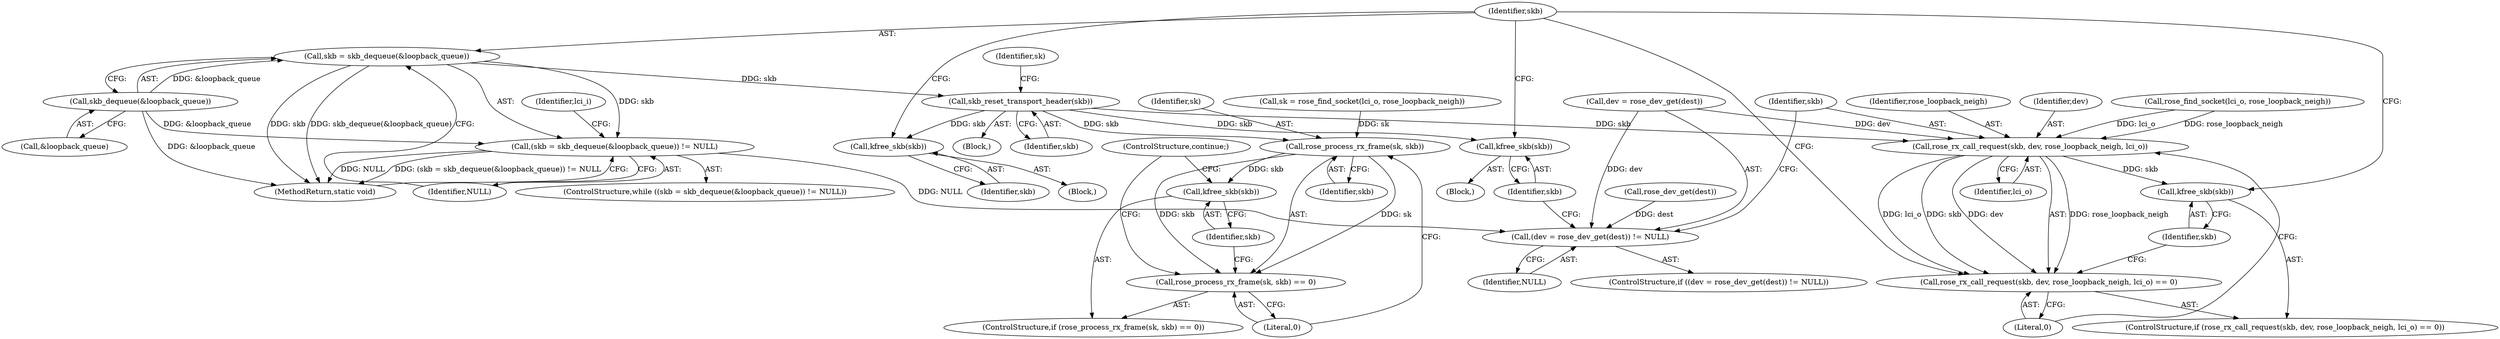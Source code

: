 digraph "0_linux_e0bccd315db0c2f919e7fcf9cb60db21d9986f52_0@pointer" {
"1000112" [label="(Call,skb = skb_dequeue(&loopback_queue))"];
"1000114" [label="(Call,skb_dequeue(&loopback_queue))"];
"1000111" [label="(Call,(skb = skb_dequeue(&loopback_queue)) != NULL)"];
"1000188" [label="(Call,(dev = rose_dev_get(dest)) != NULL)"];
"1000163" [label="(Call,skb_reset_transport_header(skb))"];
"1000175" [label="(Call,rose_process_rx_frame(sk, skb))"];
"1000174" [label="(Call,rose_process_rx_frame(sk, skb) == 0)"];
"1000179" [label="(Call,kfree_skb(skb))"];
"1000197" [label="(Call,rose_rx_call_request(skb, dev, rose_loopback_neigh, lci_o))"];
"1000196" [label="(Call,rose_rx_call_request(skb, dev, rose_loopback_neigh, lci_o) == 0)"];
"1000203" [label="(Call,kfree_skb(skb))"];
"1000207" [label="(Call,kfree_skb(skb))"];
"1000211" [label="(Call,kfree_skb(skb))"];
"1000120" [label="(Identifier,lci_i)"];
"1000204" [label="(Identifier,skb)"];
"1000176" [label="(Identifier,sk)"];
"1000211" [label="(Call,kfree_skb(skb))"];
"1000201" [label="(Identifier,lci_o)"];
"1000193" [label="(Identifier,NULL)"];
"1000202" [label="(Literal,0)"];
"1000167" [label="(Call,rose_find_socket(lci_o, rose_loopback_neigh))"];
"1000198" [label="(Identifier,skb)"];
"1000213" [label="(MethodReturn,static void)"];
"1000208" [label="(Identifier,skb)"];
"1000165" [label="(Call,sk = rose_find_socket(lci_o, rose_loopback_neigh))"];
"1000164" [label="(Identifier,skb)"];
"1000197" [label="(Call,rose_rx_call_request(skb, dev, rose_loopback_neigh, lci_o))"];
"1000180" [label="(Identifier,skb)"];
"1000189" [label="(Call,dev = rose_dev_get(dest))"];
"1000118" [label="(Block,)"];
"1000175" [label="(Call,rose_process_rx_frame(sk, skb))"];
"1000177" [label="(Identifier,skb)"];
"1000178" [label="(Literal,0)"];
"1000195" [label="(ControlStructure,if (rose_rx_call_request(skb, dev, rose_loopback_neigh, lci_o) == 0))"];
"1000112" [label="(Call,skb = skb_dequeue(&loopback_queue))"];
"1000210" [label="(Block,)"];
"1000212" [label="(Identifier,skb)"];
"1000114" [label="(Call,skb_dequeue(&loopback_queue))"];
"1000163" [label="(Call,skb_reset_transport_header(skb))"];
"1000115" [label="(Call,&loopback_queue)"];
"1000191" [label="(Call,rose_dev_get(dest))"];
"1000166" [label="(Identifier,sk)"];
"1000188" [label="(Call,(dev = rose_dev_get(dest)) != NULL)"];
"1000187" [label="(ControlStructure,if ((dev = rose_dev_get(dest)) != NULL))"];
"1000200" [label="(Identifier,rose_loopback_neigh)"];
"1000173" [label="(ControlStructure,if (rose_process_rx_frame(sk, skb) == 0))"];
"1000179" [label="(Call,kfree_skb(skb))"];
"1000199" [label="(Identifier,dev)"];
"1000111" [label="(Call,(skb = skb_dequeue(&loopback_queue)) != NULL)"];
"1000113" [label="(Identifier,skb)"];
"1000206" [label="(Block,)"];
"1000203" [label="(Call,kfree_skb(skb))"];
"1000117" [label="(Identifier,NULL)"];
"1000196" [label="(Call,rose_rx_call_request(skb, dev, rose_loopback_neigh, lci_o) == 0)"];
"1000181" [label="(ControlStructure,continue;)"];
"1000207" [label="(Call,kfree_skb(skb))"];
"1000174" [label="(Call,rose_process_rx_frame(sk, skb) == 0)"];
"1000110" [label="(ControlStructure,while ((skb = skb_dequeue(&loopback_queue)) != NULL))"];
"1000112" -> "1000111"  [label="AST: "];
"1000112" -> "1000114"  [label="CFG: "];
"1000113" -> "1000112"  [label="AST: "];
"1000114" -> "1000112"  [label="AST: "];
"1000117" -> "1000112"  [label="CFG: "];
"1000112" -> "1000213"  [label="DDG: skb_dequeue(&loopback_queue)"];
"1000112" -> "1000213"  [label="DDG: skb"];
"1000112" -> "1000111"  [label="DDG: skb"];
"1000114" -> "1000112"  [label="DDG: &loopback_queue"];
"1000112" -> "1000163"  [label="DDG: skb"];
"1000114" -> "1000115"  [label="CFG: "];
"1000115" -> "1000114"  [label="AST: "];
"1000114" -> "1000213"  [label="DDG: &loopback_queue"];
"1000114" -> "1000111"  [label="DDG: &loopback_queue"];
"1000111" -> "1000110"  [label="AST: "];
"1000111" -> "1000117"  [label="CFG: "];
"1000117" -> "1000111"  [label="AST: "];
"1000120" -> "1000111"  [label="CFG: "];
"1000213" -> "1000111"  [label="CFG: "];
"1000111" -> "1000213"  [label="DDG: NULL"];
"1000111" -> "1000213"  [label="DDG: (skb = skb_dequeue(&loopback_queue)) != NULL"];
"1000111" -> "1000188"  [label="DDG: NULL"];
"1000188" -> "1000187"  [label="AST: "];
"1000188" -> "1000193"  [label="CFG: "];
"1000189" -> "1000188"  [label="AST: "];
"1000193" -> "1000188"  [label="AST: "];
"1000198" -> "1000188"  [label="CFG: "];
"1000208" -> "1000188"  [label="CFG: "];
"1000189" -> "1000188"  [label="DDG: dev"];
"1000191" -> "1000188"  [label="DDG: dest"];
"1000163" -> "1000118"  [label="AST: "];
"1000163" -> "1000164"  [label="CFG: "];
"1000164" -> "1000163"  [label="AST: "];
"1000166" -> "1000163"  [label="CFG: "];
"1000163" -> "1000175"  [label="DDG: skb"];
"1000163" -> "1000197"  [label="DDG: skb"];
"1000163" -> "1000207"  [label="DDG: skb"];
"1000163" -> "1000211"  [label="DDG: skb"];
"1000175" -> "1000174"  [label="AST: "];
"1000175" -> "1000177"  [label="CFG: "];
"1000176" -> "1000175"  [label="AST: "];
"1000177" -> "1000175"  [label="AST: "];
"1000178" -> "1000175"  [label="CFG: "];
"1000175" -> "1000174"  [label="DDG: sk"];
"1000175" -> "1000174"  [label="DDG: skb"];
"1000165" -> "1000175"  [label="DDG: sk"];
"1000175" -> "1000179"  [label="DDG: skb"];
"1000174" -> "1000173"  [label="AST: "];
"1000174" -> "1000178"  [label="CFG: "];
"1000178" -> "1000174"  [label="AST: "];
"1000180" -> "1000174"  [label="CFG: "];
"1000181" -> "1000174"  [label="CFG: "];
"1000179" -> "1000173"  [label="AST: "];
"1000179" -> "1000180"  [label="CFG: "];
"1000180" -> "1000179"  [label="AST: "];
"1000181" -> "1000179"  [label="CFG: "];
"1000197" -> "1000196"  [label="AST: "];
"1000197" -> "1000201"  [label="CFG: "];
"1000198" -> "1000197"  [label="AST: "];
"1000199" -> "1000197"  [label="AST: "];
"1000200" -> "1000197"  [label="AST: "];
"1000201" -> "1000197"  [label="AST: "];
"1000202" -> "1000197"  [label="CFG: "];
"1000197" -> "1000196"  [label="DDG: skb"];
"1000197" -> "1000196"  [label="DDG: dev"];
"1000197" -> "1000196"  [label="DDG: rose_loopback_neigh"];
"1000197" -> "1000196"  [label="DDG: lci_o"];
"1000189" -> "1000197"  [label="DDG: dev"];
"1000167" -> "1000197"  [label="DDG: rose_loopback_neigh"];
"1000167" -> "1000197"  [label="DDG: lci_o"];
"1000197" -> "1000203"  [label="DDG: skb"];
"1000196" -> "1000195"  [label="AST: "];
"1000196" -> "1000202"  [label="CFG: "];
"1000202" -> "1000196"  [label="AST: "];
"1000113" -> "1000196"  [label="CFG: "];
"1000204" -> "1000196"  [label="CFG: "];
"1000203" -> "1000195"  [label="AST: "];
"1000203" -> "1000204"  [label="CFG: "];
"1000204" -> "1000203"  [label="AST: "];
"1000113" -> "1000203"  [label="CFG: "];
"1000207" -> "1000206"  [label="AST: "];
"1000207" -> "1000208"  [label="CFG: "];
"1000208" -> "1000207"  [label="AST: "];
"1000113" -> "1000207"  [label="CFG: "];
"1000211" -> "1000210"  [label="AST: "];
"1000211" -> "1000212"  [label="CFG: "];
"1000212" -> "1000211"  [label="AST: "];
"1000113" -> "1000211"  [label="CFG: "];
}
